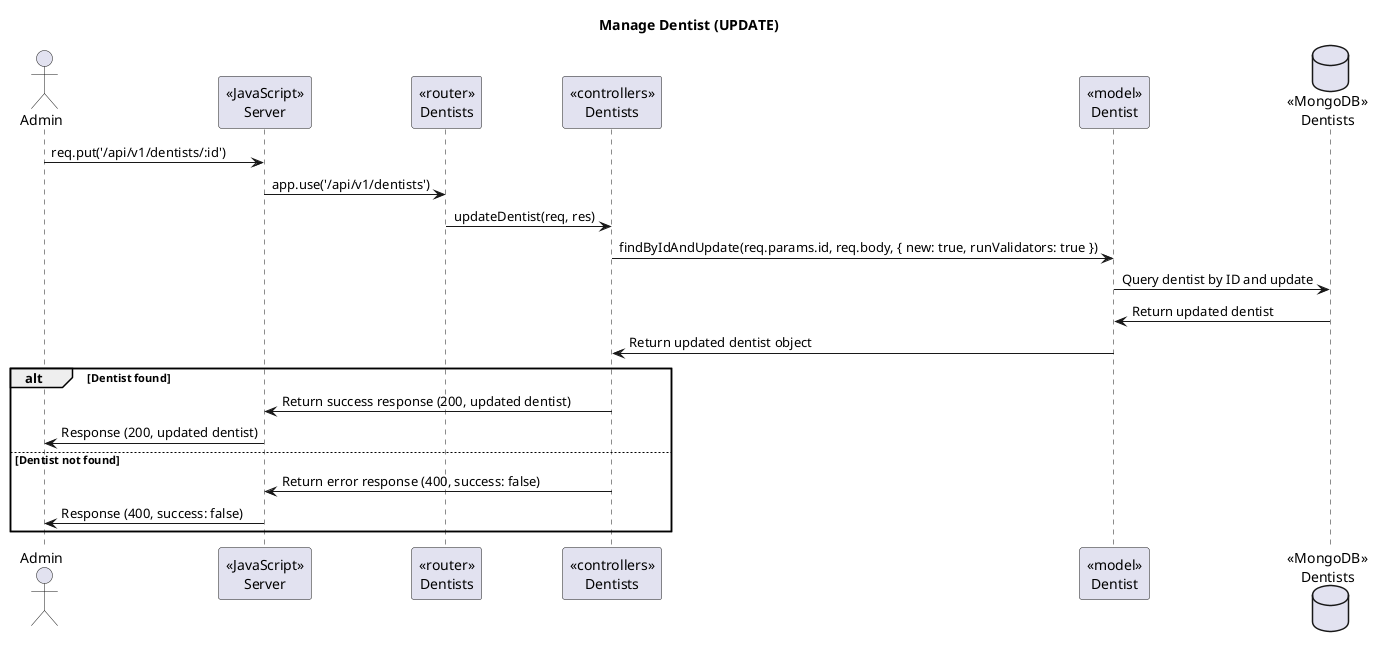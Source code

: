 @startuml Update Dentist
title Manage Dentist (UPDATE)

actor Admin
participant "<<JavaScript>>\nServer" as Server
participant "<<router>>\nDentists" as RouterDentists
participant "<<controllers>>\nDentists" as ControllerDentists
participant "<<model>>\nDentist" as DentistModel
database "<<MongoDB>>\nDentists" as DB_Dentists

Admin -> Server : req.put('/api/v1/dentists/:id')
Server -> RouterDentists : app.use('/api/v1/dentists')
RouterDentists -> ControllerDentists : updateDentist(req, res)

ControllerDentists -> DentistModel : findByIdAndUpdate(req.params.id, req.body, { new: true, runValidators: true })
DentistModel -> DB_Dentists : Query dentist by ID and update
DB_Dentists -> DentistModel : Return updated dentist
DentistModel -> ControllerDentists : Return updated dentist object

alt Dentist found
    ControllerDentists -> Server : Return success response (200, updated dentist)
    Server -> Admin : Response (200, updated dentist)
else Dentist not found
    ControllerDentists -> Server : Return error response (400, success: false)
    Server -> Admin : Response (400, success: false)
end

@enduml
